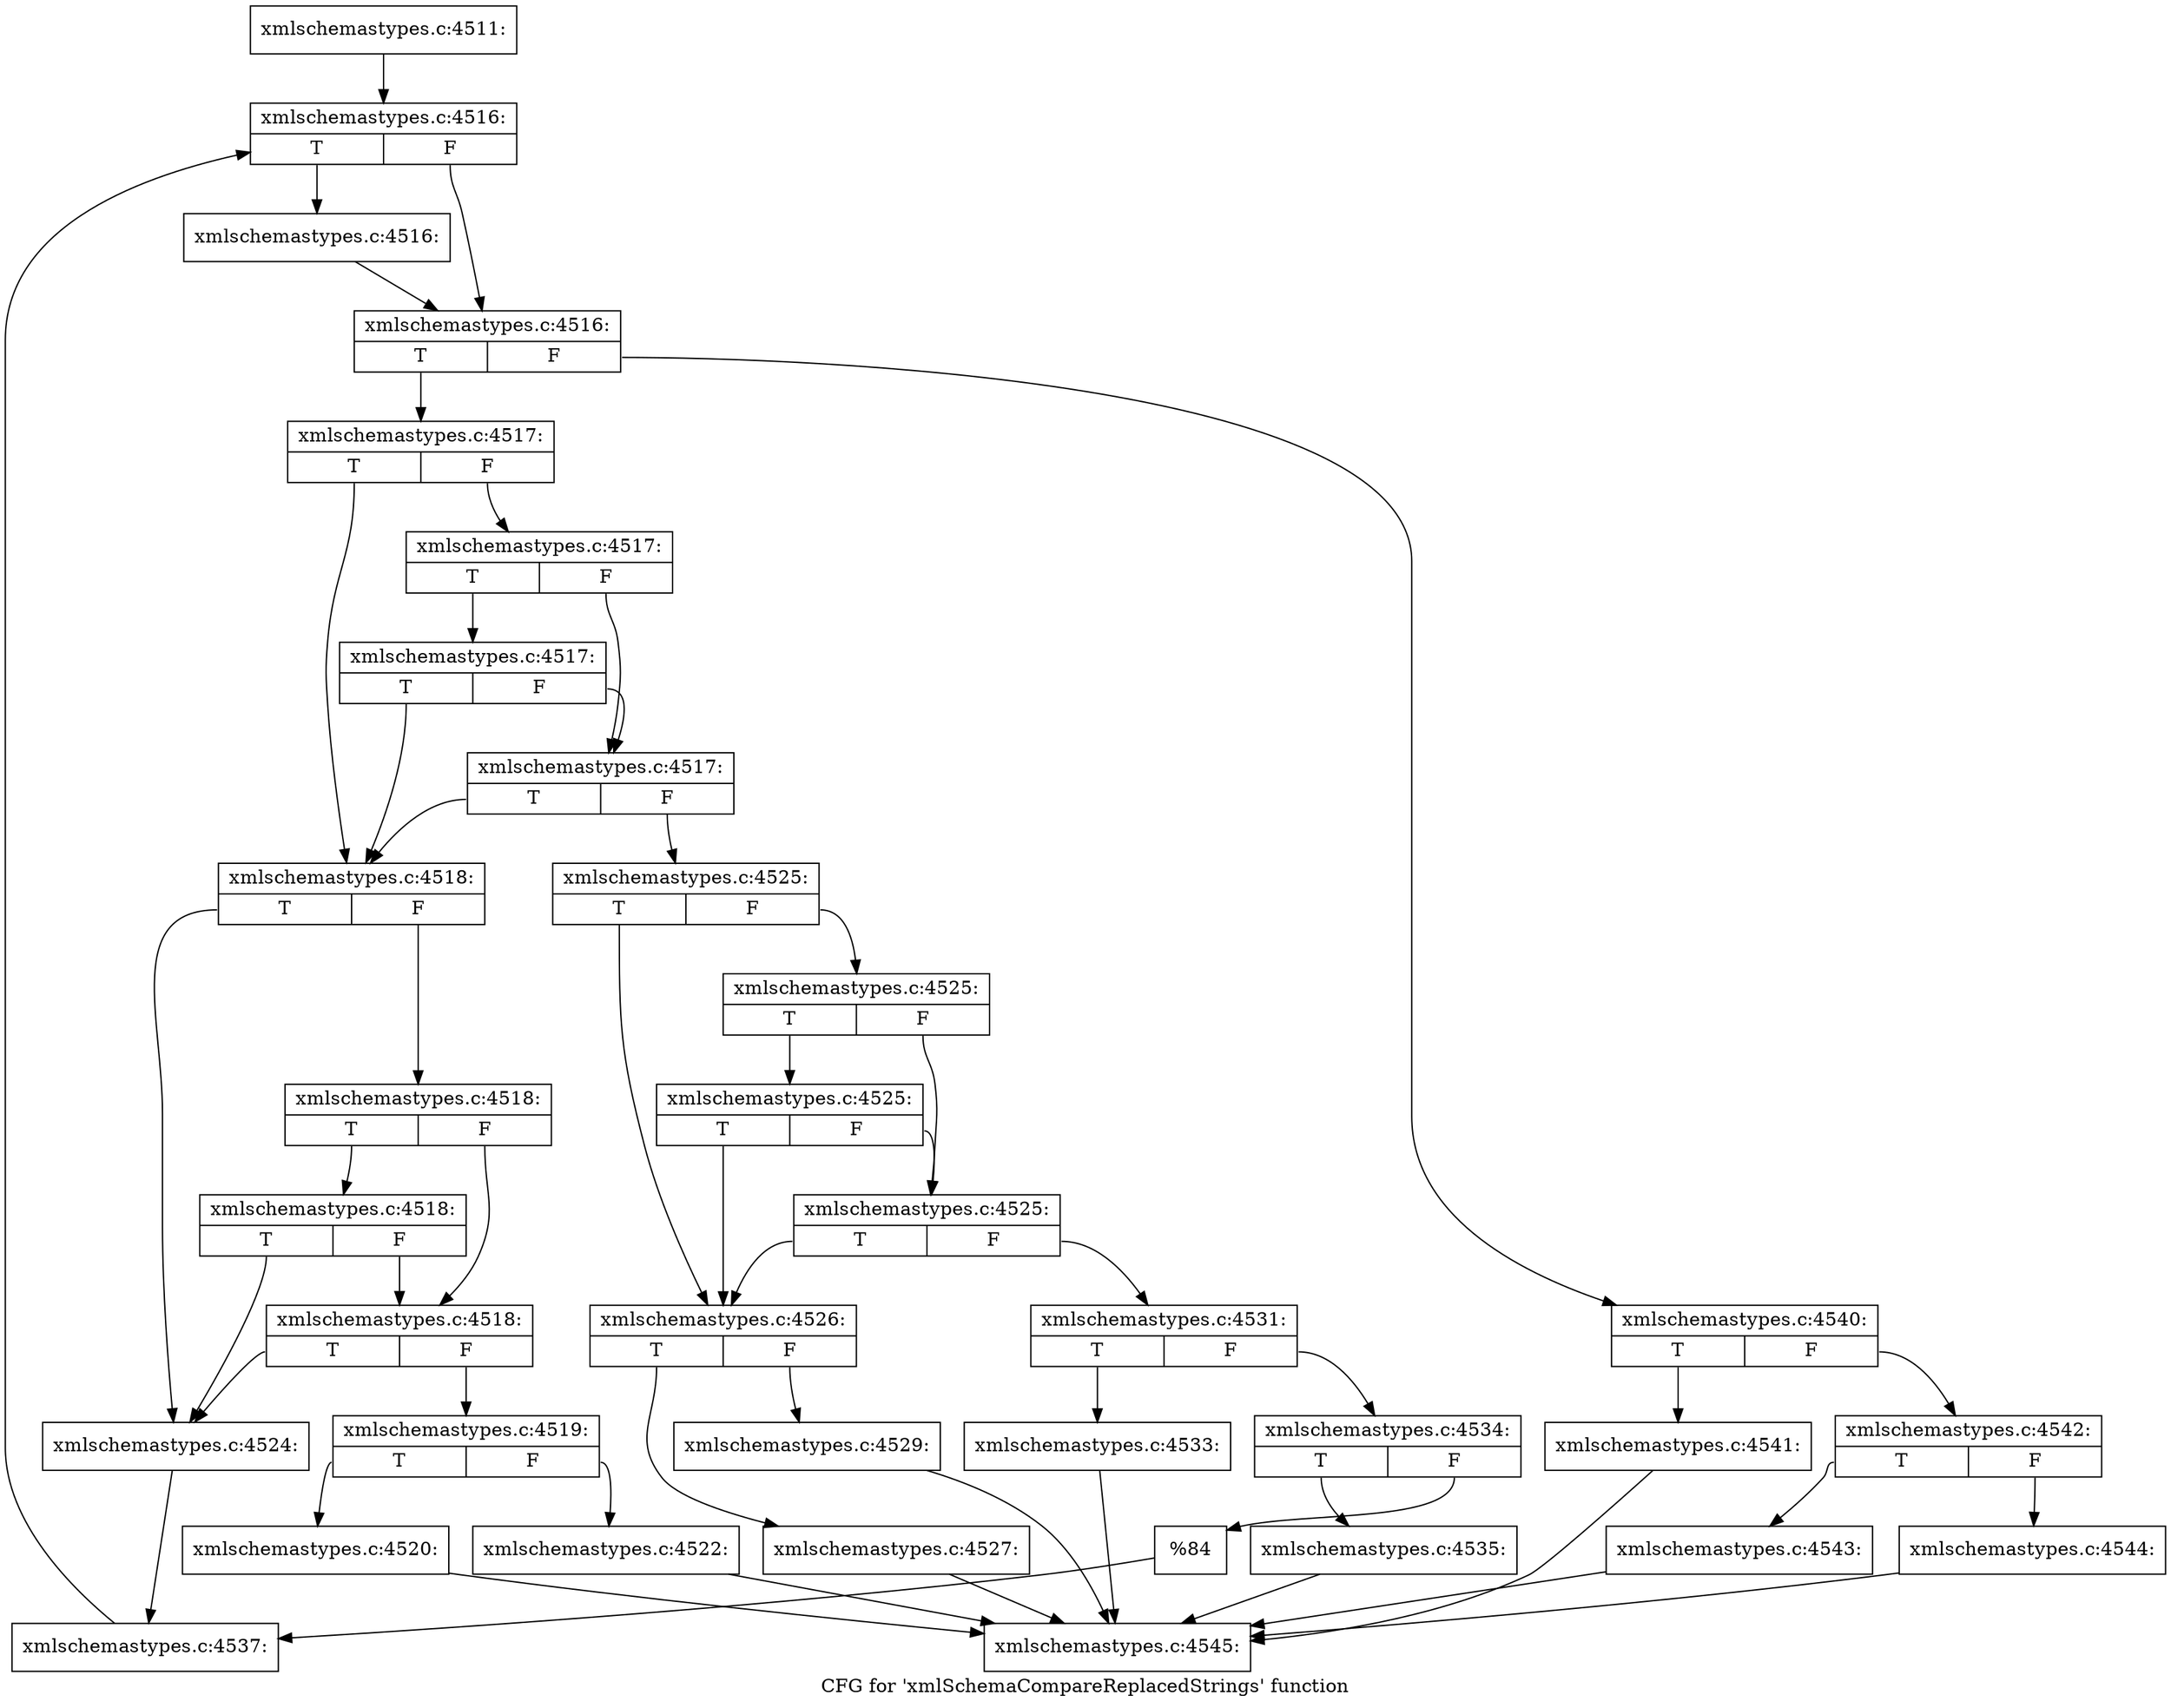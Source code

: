 digraph "CFG for 'xmlSchemaCompareReplacedStrings' function" {
	label="CFG for 'xmlSchemaCompareReplacedStrings' function";

	Node0x59e0d10 [shape=record,label="{xmlschemastypes.c:4511:}"];
	Node0x59e0d10 -> Node0x59e2270;
	Node0x59e2270 [shape=record,label="{xmlschemastypes.c:4516:|{<s0>T|<s1>F}}"];
	Node0x59e2270:s0 -> Node0x59e2560;
	Node0x59e2270:s1 -> Node0x59e2510;
	Node0x59e2560 [shape=record,label="{xmlschemastypes.c:4516:}"];
	Node0x59e2560 -> Node0x59e2510;
	Node0x59e2510 [shape=record,label="{xmlschemastypes.c:4516:|{<s0>T|<s1>F}}"];
	Node0x59e2510:s0 -> Node0x59e2ba0;
	Node0x59e2510:s1 -> Node0x59e2490;
	Node0x59e2ba0 [shape=record,label="{xmlschemastypes.c:4517:|{<s0>T|<s1>F}}"];
	Node0x59e2ba0:s0 -> Node0x59e2d90;
	Node0x59e2ba0:s1 -> Node0x59e2f00;
	Node0x59e2f00 [shape=record,label="{xmlschemastypes.c:4517:|{<s0>T|<s1>F}}"];
	Node0x59e2f00:s0 -> Node0x59e3180;
	Node0x59e2f00:s1 -> Node0x59e2e80;
	Node0x59e3180 [shape=record,label="{xmlschemastypes.c:4517:|{<s0>T|<s1>F}}"];
	Node0x59e3180:s0 -> Node0x59e2d90;
	Node0x59e3180:s1 -> Node0x59e2e80;
	Node0x59e2e80 [shape=record,label="{xmlschemastypes.c:4517:|{<s0>T|<s1>F}}"];
	Node0x59e2e80:s0 -> Node0x59e2d90;
	Node0x59e2e80:s1 -> Node0x59e2e30;
	Node0x59e2d90 [shape=record,label="{xmlschemastypes.c:4518:|{<s0>T|<s1>F}}"];
	Node0x59e2d90:s0 -> Node0x59e39c0;
	Node0x59e2d90:s1 -> Node0x59e3a90;
	Node0x59e3a90 [shape=record,label="{xmlschemastypes.c:4518:|{<s0>T|<s1>F}}"];
	Node0x59e3a90:s0 -> Node0x59e3d10;
	Node0x59e3a90:s1 -> Node0x59e3a10;
	Node0x59e3d10 [shape=record,label="{xmlschemastypes.c:4518:|{<s0>T|<s1>F}}"];
	Node0x59e3d10:s0 -> Node0x59e39c0;
	Node0x59e3d10:s1 -> Node0x59e3a10;
	Node0x59e3a10 [shape=record,label="{xmlschemastypes.c:4518:|{<s0>T|<s1>F}}"];
	Node0x59e3a10:s0 -> Node0x59e39c0;
	Node0x59e3a10:s1 -> Node0x59e3970;
	Node0x59e3970 [shape=record,label="{xmlschemastypes.c:4519:|{<s0>T|<s1>F}}"];
	Node0x59e3970:s0 -> Node0x59e4500;
	Node0x59e3970:s1 -> Node0x59e45a0;
	Node0x59e4500 [shape=record,label="{xmlschemastypes.c:4520:}"];
	Node0x59e4500 -> Node0x584dee0;
	Node0x59e45a0 [shape=record,label="{xmlschemastypes.c:4522:}"];
	Node0x59e45a0 -> Node0x584dee0;
	Node0x59e39c0 [shape=record,label="{xmlschemastypes.c:4524:}"];
	Node0x59e39c0 -> Node0x59e2de0;
	Node0x59e2e30 [shape=record,label="{xmlschemastypes.c:4525:|{<s0>T|<s1>F}}"];
	Node0x59e2e30:s0 -> Node0x59e4550;
	Node0x59e2e30:s1 -> Node0x59e5000;
	Node0x59e5000 [shape=record,label="{xmlschemastypes.c:4525:|{<s0>T|<s1>F}}"];
	Node0x59e5000:s0 -> Node0x59e52e0;
	Node0x59e5000:s1 -> Node0x59e4f80;
	Node0x59e52e0 [shape=record,label="{xmlschemastypes.c:4525:|{<s0>T|<s1>F}}"];
	Node0x59e52e0:s0 -> Node0x59e4550;
	Node0x59e52e0:s1 -> Node0x59e4f80;
	Node0x59e4f80 [shape=record,label="{xmlschemastypes.c:4525:|{<s0>T|<s1>F}}"];
	Node0x59e4f80:s0 -> Node0x59e4550;
	Node0x59e4f80:s1 -> Node0x59e4f30;
	Node0x59e4550 [shape=record,label="{xmlschemastypes.c:4526:|{<s0>T|<s1>F}}"];
	Node0x59e4550:s0 -> Node0x59e5ad0;
	Node0x59e4550:s1 -> Node0x59e5b70;
	Node0x59e5ad0 [shape=record,label="{xmlschemastypes.c:4527:}"];
	Node0x59e5ad0 -> Node0x584dee0;
	Node0x59e5b70 [shape=record,label="{xmlschemastypes.c:4529:}"];
	Node0x59e5b70 -> Node0x584dee0;
	Node0x59e4f30 [shape=record,label="{xmlschemastypes.c:4531:|{<s0>T|<s1>F}}"];
	Node0x59e4f30:s0 -> Node0x59e5b20;
	Node0x59e4f30:s1 -> Node0x59e6830;
	Node0x59e5b20 [shape=record,label="{xmlschemastypes.c:4533:}"];
	Node0x59e5b20 -> Node0x584dee0;
	Node0x59e6830 [shape=record,label="{xmlschemastypes.c:4534:|{<s0>T|<s1>F}}"];
	Node0x59e6830:s0 -> Node0x59e6cf0;
	Node0x59e6830:s1 -> Node0x59e6d40;
	Node0x59e6cf0 [shape=record,label="{xmlschemastypes.c:4535:}"];
	Node0x59e6cf0 -> Node0x584dee0;
	Node0x59e6d40 [shape=record,label="{%84}"];
	Node0x59e6d40 -> Node0x59e2de0;
	Node0x59e2de0 [shape=record,label="{xmlschemastypes.c:4537:}"];
	Node0x59e2de0 -> Node0x59e2270;
	Node0x59e2490 [shape=record,label="{xmlschemastypes.c:4540:|{<s0>T|<s1>F}}"];
	Node0x59e2490:s0 -> Node0x59e76c0;
	Node0x59e2490:s1 -> Node0x59e7710;
	Node0x59e76c0 [shape=record,label="{xmlschemastypes.c:4541:}"];
	Node0x59e76c0 -> Node0x584dee0;
	Node0x59e7710 [shape=record,label="{xmlschemastypes.c:4542:|{<s0>T|<s1>F}}"];
	Node0x59e7710:s0 -> Node0x59e7c90;
	Node0x59e7710:s1 -> Node0x59e7ce0;
	Node0x59e7c90 [shape=record,label="{xmlschemastypes.c:4543:}"];
	Node0x59e7c90 -> Node0x584dee0;
	Node0x59e7ce0 [shape=record,label="{xmlschemastypes.c:4544:}"];
	Node0x59e7ce0 -> Node0x584dee0;
	Node0x584dee0 [shape=record,label="{xmlschemastypes.c:4545:}"];
}
